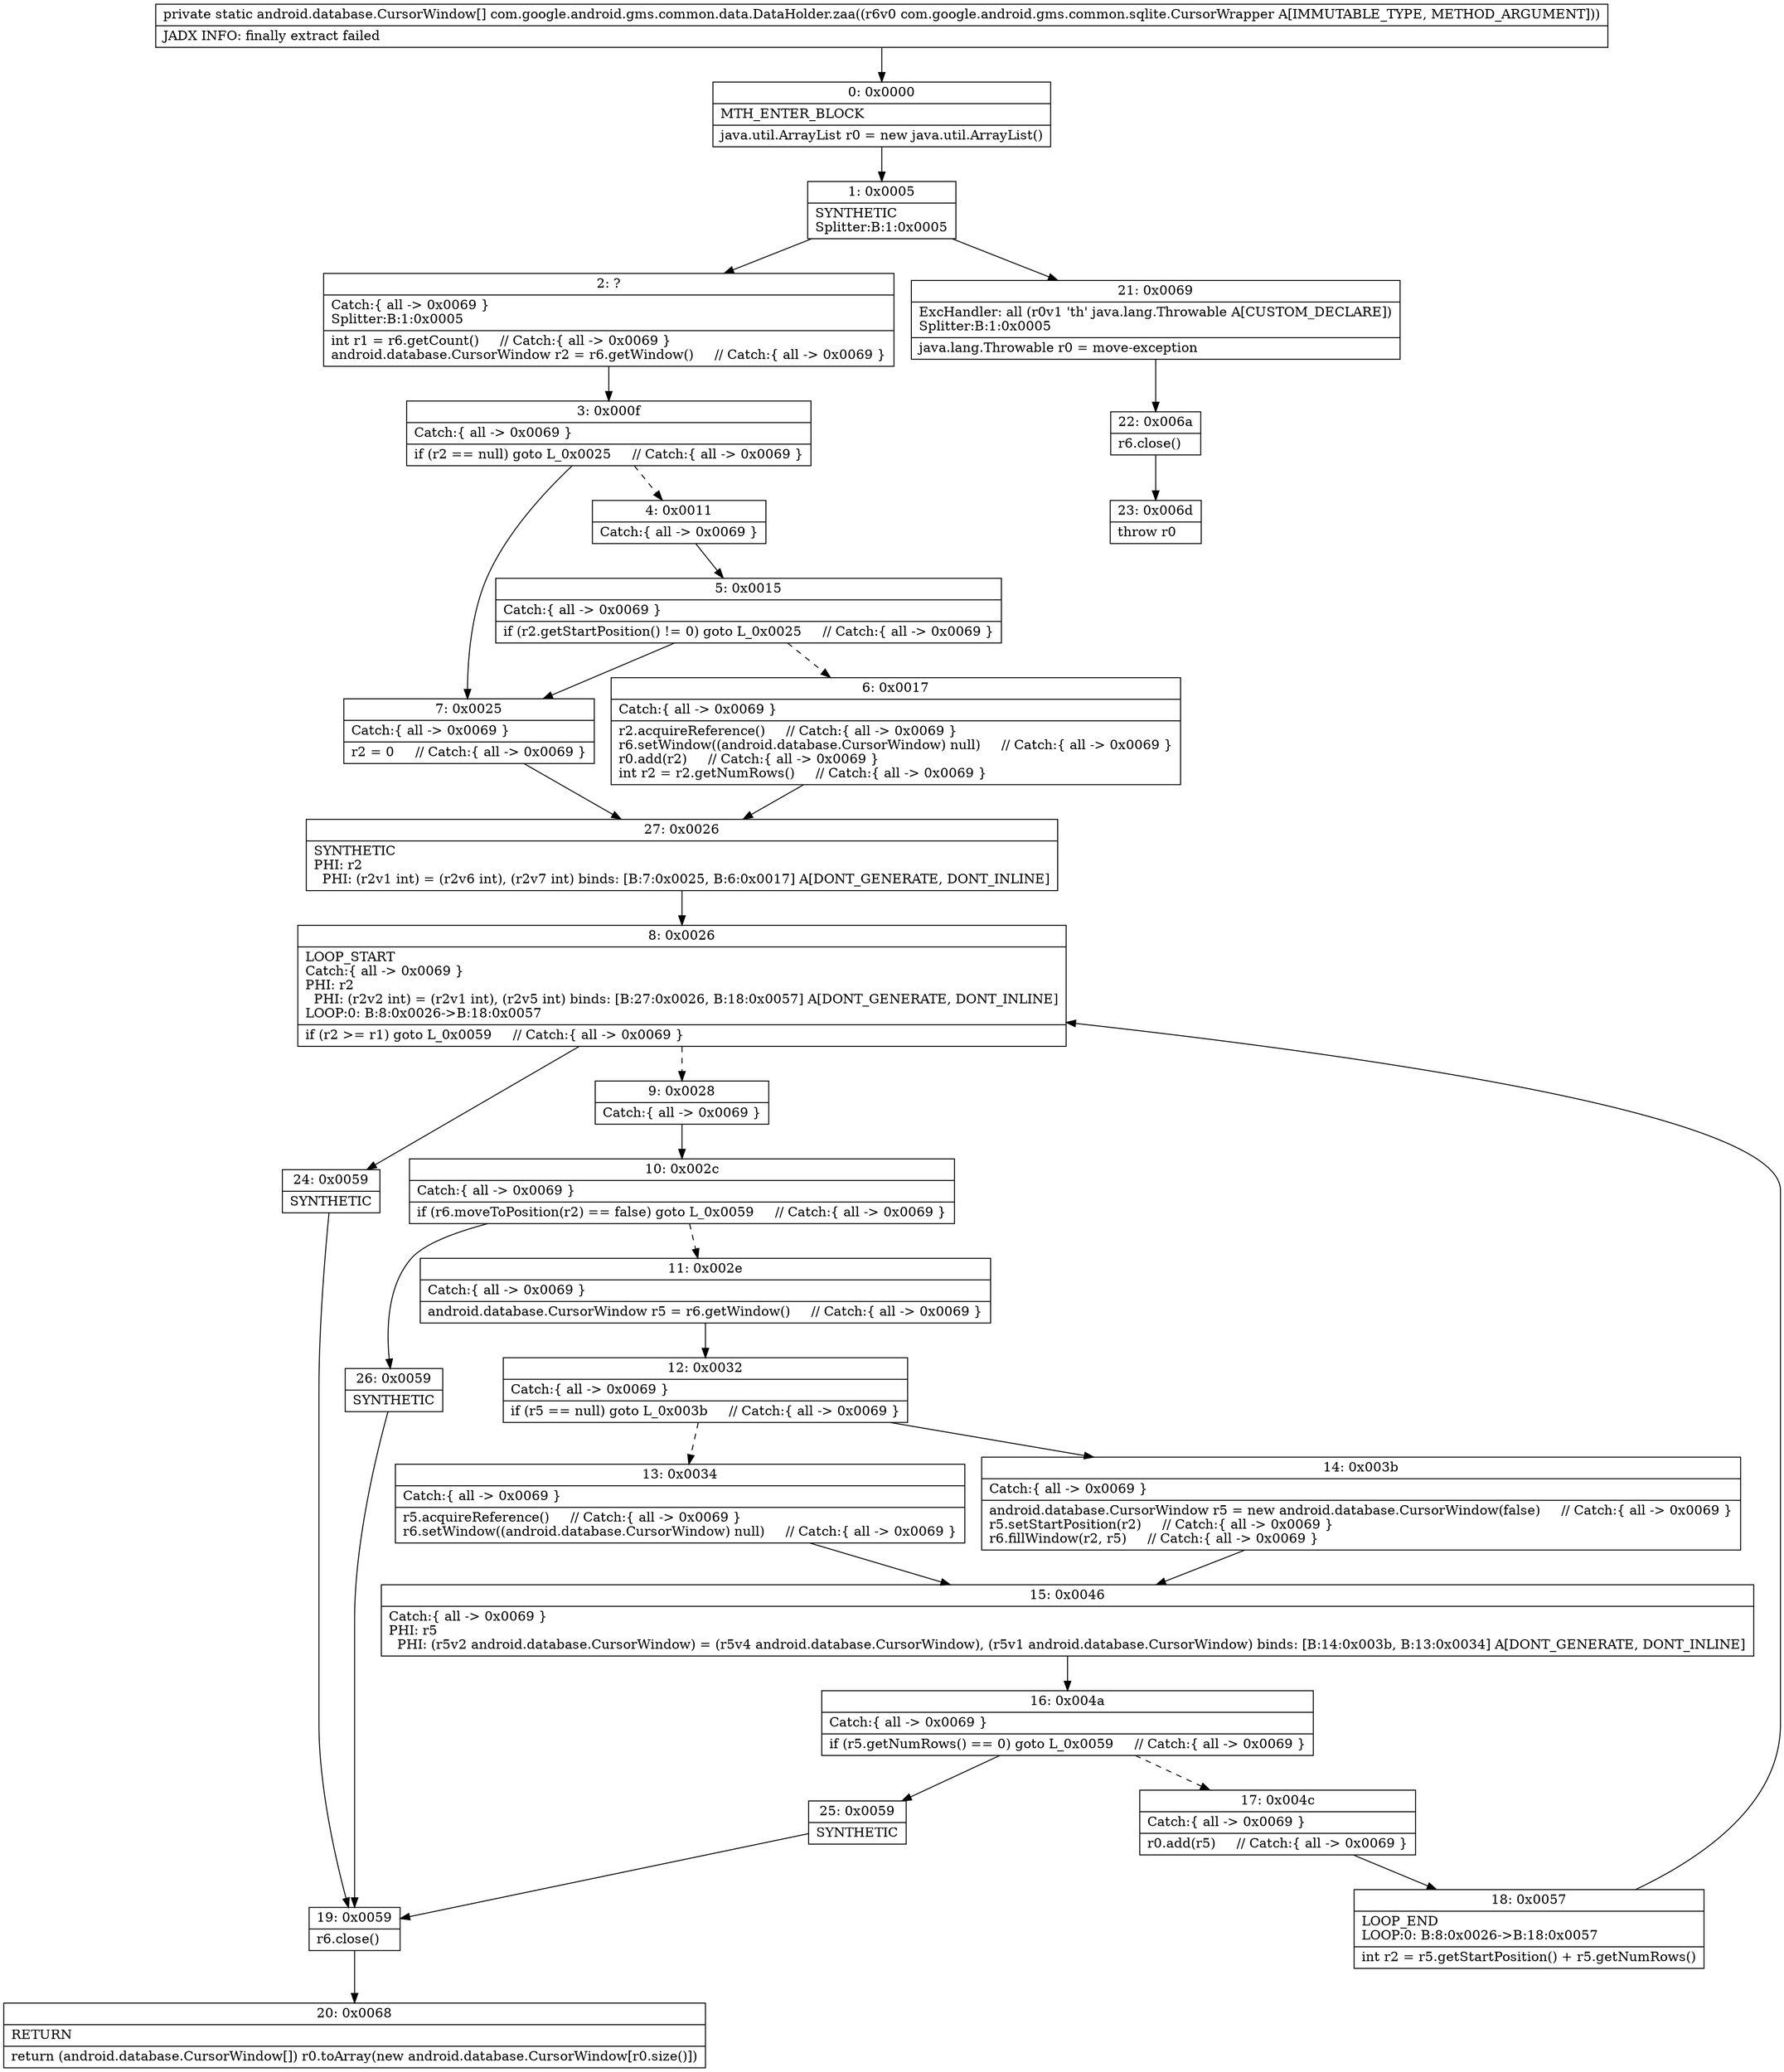 digraph "CFG forcom.google.android.gms.common.data.DataHolder.zaa(Lcom\/google\/android\/gms\/common\/sqlite\/CursorWrapper;)[Landroid\/database\/CursorWindow;" {
Node_0 [shape=record,label="{0\:\ 0x0000|MTH_ENTER_BLOCK\l|java.util.ArrayList r0 = new java.util.ArrayList()\l}"];
Node_1 [shape=record,label="{1\:\ 0x0005|SYNTHETIC\lSplitter:B:1:0x0005\l}"];
Node_2 [shape=record,label="{2\:\ ?|Catch:\{ all \-\> 0x0069 \}\lSplitter:B:1:0x0005\l|int r1 = r6.getCount()     \/\/ Catch:\{ all \-\> 0x0069 \}\landroid.database.CursorWindow r2 = r6.getWindow()     \/\/ Catch:\{ all \-\> 0x0069 \}\l}"];
Node_3 [shape=record,label="{3\:\ 0x000f|Catch:\{ all \-\> 0x0069 \}\l|if (r2 == null) goto L_0x0025     \/\/ Catch:\{ all \-\> 0x0069 \}\l}"];
Node_4 [shape=record,label="{4\:\ 0x0011|Catch:\{ all \-\> 0x0069 \}\l}"];
Node_5 [shape=record,label="{5\:\ 0x0015|Catch:\{ all \-\> 0x0069 \}\l|if (r2.getStartPosition() != 0) goto L_0x0025     \/\/ Catch:\{ all \-\> 0x0069 \}\l}"];
Node_6 [shape=record,label="{6\:\ 0x0017|Catch:\{ all \-\> 0x0069 \}\l|r2.acquireReference()     \/\/ Catch:\{ all \-\> 0x0069 \}\lr6.setWindow((android.database.CursorWindow) null)     \/\/ Catch:\{ all \-\> 0x0069 \}\lr0.add(r2)     \/\/ Catch:\{ all \-\> 0x0069 \}\lint r2 = r2.getNumRows()     \/\/ Catch:\{ all \-\> 0x0069 \}\l}"];
Node_7 [shape=record,label="{7\:\ 0x0025|Catch:\{ all \-\> 0x0069 \}\l|r2 = 0     \/\/ Catch:\{ all \-\> 0x0069 \}\l}"];
Node_8 [shape=record,label="{8\:\ 0x0026|LOOP_START\lCatch:\{ all \-\> 0x0069 \}\lPHI: r2 \l  PHI: (r2v2 int) = (r2v1 int), (r2v5 int) binds: [B:27:0x0026, B:18:0x0057] A[DONT_GENERATE, DONT_INLINE]\lLOOP:0: B:8:0x0026\-\>B:18:0x0057\l|if (r2 \>= r1) goto L_0x0059     \/\/ Catch:\{ all \-\> 0x0069 \}\l}"];
Node_9 [shape=record,label="{9\:\ 0x0028|Catch:\{ all \-\> 0x0069 \}\l}"];
Node_10 [shape=record,label="{10\:\ 0x002c|Catch:\{ all \-\> 0x0069 \}\l|if (r6.moveToPosition(r2) == false) goto L_0x0059     \/\/ Catch:\{ all \-\> 0x0069 \}\l}"];
Node_11 [shape=record,label="{11\:\ 0x002e|Catch:\{ all \-\> 0x0069 \}\l|android.database.CursorWindow r5 = r6.getWindow()     \/\/ Catch:\{ all \-\> 0x0069 \}\l}"];
Node_12 [shape=record,label="{12\:\ 0x0032|Catch:\{ all \-\> 0x0069 \}\l|if (r5 == null) goto L_0x003b     \/\/ Catch:\{ all \-\> 0x0069 \}\l}"];
Node_13 [shape=record,label="{13\:\ 0x0034|Catch:\{ all \-\> 0x0069 \}\l|r5.acquireReference()     \/\/ Catch:\{ all \-\> 0x0069 \}\lr6.setWindow((android.database.CursorWindow) null)     \/\/ Catch:\{ all \-\> 0x0069 \}\l}"];
Node_14 [shape=record,label="{14\:\ 0x003b|Catch:\{ all \-\> 0x0069 \}\l|android.database.CursorWindow r5 = new android.database.CursorWindow(false)     \/\/ Catch:\{ all \-\> 0x0069 \}\lr5.setStartPosition(r2)     \/\/ Catch:\{ all \-\> 0x0069 \}\lr6.fillWindow(r2, r5)     \/\/ Catch:\{ all \-\> 0x0069 \}\l}"];
Node_15 [shape=record,label="{15\:\ 0x0046|Catch:\{ all \-\> 0x0069 \}\lPHI: r5 \l  PHI: (r5v2 android.database.CursorWindow) = (r5v4 android.database.CursorWindow), (r5v1 android.database.CursorWindow) binds: [B:14:0x003b, B:13:0x0034] A[DONT_GENERATE, DONT_INLINE]\l}"];
Node_16 [shape=record,label="{16\:\ 0x004a|Catch:\{ all \-\> 0x0069 \}\l|if (r5.getNumRows() == 0) goto L_0x0059     \/\/ Catch:\{ all \-\> 0x0069 \}\l}"];
Node_17 [shape=record,label="{17\:\ 0x004c|Catch:\{ all \-\> 0x0069 \}\l|r0.add(r5)     \/\/ Catch:\{ all \-\> 0x0069 \}\l}"];
Node_18 [shape=record,label="{18\:\ 0x0057|LOOP_END\lLOOP:0: B:8:0x0026\-\>B:18:0x0057\l|int r2 = r5.getStartPosition() + r5.getNumRows()\l}"];
Node_19 [shape=record,label="{19\:\ 0x0059|r6.close()\l}"];
Node_20 [shape=record,label="{20\:\ 0x0068|RETURN\l|return (android.database.CursorWindow[]) r0.toArray(new android.database.CursorWindow[r0.size()])\l}"];
Node_21 [shape=record,label="{21\:\ 0x0069|ExcHandler: all (r0v1 'th' java.lang.Throwable A[CUSTOM_DECLARE])\lSplitter:B:1:0x0005\l|java.lang.Throwable r0 = move\-exception\l}"];
Node_22 [shape=record,label="{22\:\ 0x006a|r6.close()\l}"];
Node_23 [shape=record,label="{23\:\ 0x006d|throw r0\l}"];
Node_24 [shape=record,label="{24\:\ 0x0059|SYNTHETIC\l}"];
Node_25 [shape=record,label="{25\:\ 0x0059|SYNTHETIC\l}"];
Node_26 [shape=record,label="{26\:\ 0x0059|SYNTHETIC\l}"];
Node_27 [shape=record,label="{27\:\ 0x0026|SYNTHETIC\lPHI: r2 \l  PHI: (r2v1 int) = (r2v6 int), (r2v7 int) binds: [B:7:0x0025, B:6:0x0017] A[DONT_GENERATE, DONT_INLINE]\l}"];
MethodNode[shape=record,label="{private static android.database.CursorWindow[] com.google.android.gms.common.data.DataHolder.zaa((r6v0 com.google.android.gms.common.sqlite.CursorWrapper A[IMMUTABLE_TYPE, METHOD_ARGUMENT]))  | JADX INFO: finally extract failed\l}"];
MethodNode -> Node_0;
Node_0 -> Node_1;
Node_1 -> Node_2;
Node_1 -> Node_21;
Node_2 -> Node_3;
Node_3 -> Node_4[style=dashed];
Node_3 -> Node_7;
Node_4 -> Node_5;
Node_5 -> Node_6[style=dashed];
Node_5 -> Node_7;
Node_6 -> Node_27;
Node_7 -> Node_27;
Node_8 -> Node_9[style=dashed];
Node_8 -> Node_24;
Node_9 -> Node_10;
Node_10 -> Node_11[style=dashed];
Node_10 -> Node_26;
Node_11 -> Node_12;
Node_12 -> Node_13[style=dashed];
Node_12 -> Node_14;
Node_13 -> Node_15;
Node_14 -> Node_15;
Node_15 -> Node_16;
Node_16 -> Node_17[style=dashed];
Node_16 -> Node_25;
Node_17 -> Node_18;
Node_18 -> Node_8;
Node_19 -> Node_20;
Node_21 -> Node_22;
Node_22 -> Node_23;
Node_24 -> Node_19;
Node_25 -> Node_19;
Node_26 -> Node_19;
Node_27 -> Node_8;
}

